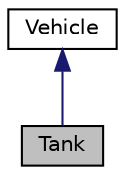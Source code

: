 digraph "Tank"
{
 // LATEX_PDF_SIZE
  edge [fontname="Helvetica",fontsize="10",labelfontname="Helvetica",labelfontsize="10"];
  node [fontname="Helvetica",fontsize="10",shape=record];
  Node1 [label="Tank",height=0.2,width=0.4,color="black", fillcolor="grey75", style="filled", fontcolor="black",tooltip="a Tank class. aproduct of the vehicle class"];
  Node2 -> Node1 [dir="back",color="midnightblue",fontsize="10",style="solid",fontname="Helvetica"];
  Node2 [label="Vehicle",height=0.2,width=0.4,color="black", fillcolor="white", style="filled",URL="$classVehicle.html",tooltip="a Vehicle class. a an abstract product for the Vehiclefactory class an abtract product class for the ..."];
}
